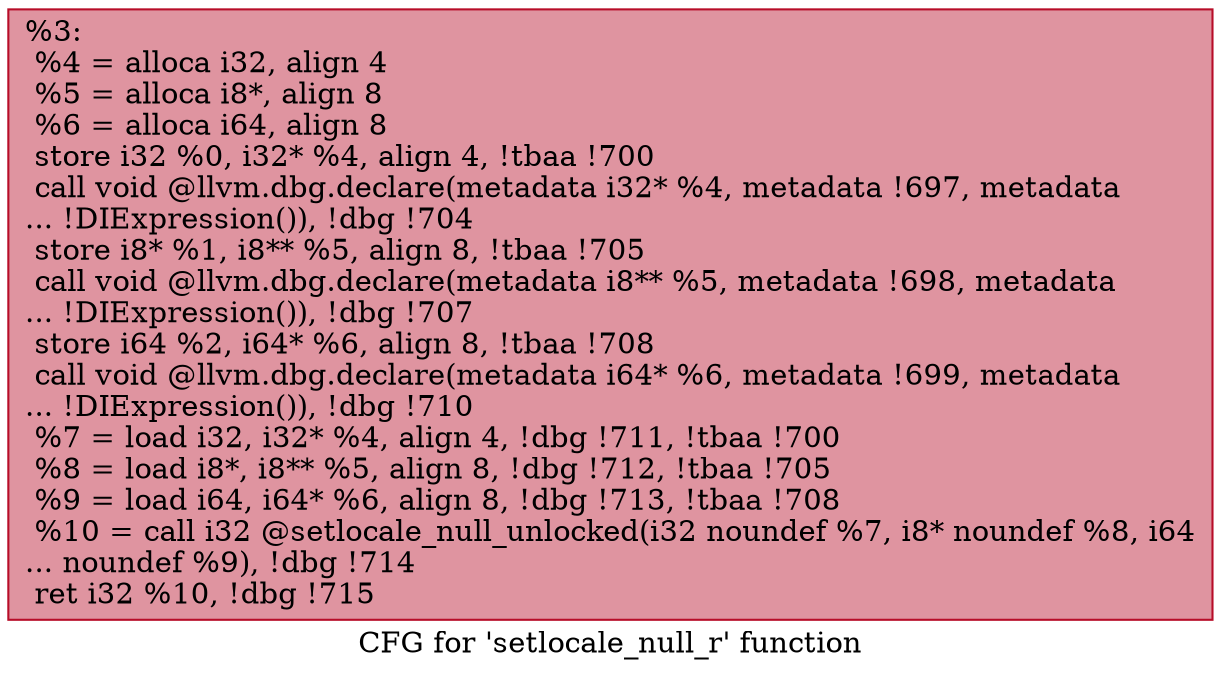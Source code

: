 digraph "CFG for 'setlocale_null_r' function" {
	label="CFG for 'setlocale_null_r' function";

	Node0xb49a80 [shape=record,color="#b70d28ff", style=filled, fillcolor="#b70d2870",label="{%3:\l  %4 = alloca i32, align 4\l  %5 = alloca i8*, align 8\l  %6 = alloca i64, align 8\l  store i32 %0, i32* %4, align 4, !tbaa !700\l  call void @llvm.dbg.declare(metadata i32* %4, metadata !697, metadata\l... !DIExpression()), !dbg !704\l  store i8* %1, i8** %5, align 8, !tbaa !705\l  call void @llvm.dbg.declare(metadata i8** %5, metadata !698, metadata\l... !DIExpression()), !dbg !707\l  store i64 %2, i64* %6, align 8, !tbaa !708\l  call void @llvm.dbg.declare(metadata i64* %6, metadata !699, metadata\l... !DIExpression()), !dbg !710\l  %7 = load i32, i32* %4, align 4, !dbg !711, !tbaa !700\l  %8 = load i8*, i8** %5, align 8, !dbg !712, !tbaa !705\l  %9 = load i64, i64* %6, align 8, !dbg !713, !tbaa !708\l  %10 = call i32 @setlocale_null_unlocked(i32 noundef %7, i8* noundef %8, i64\l... noundef %9), !dbg !714\l  ret i32 %10, !dbg !715\l}"];
}
